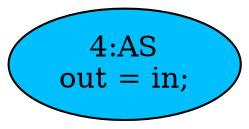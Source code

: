 strict digraph "" {
	node [label="\N"];
	"4:AS"	[ast="<pyverilog.vparser.ast.Assign object at 0x7fb93274ecd0>",
		def_var="['out']",
		fillcolor=deepskyblue,
		label="4:AS
out = in;",
		statements="[]",
		style=filled,
		typ=Assign,
		use_var="['in']"];
}

